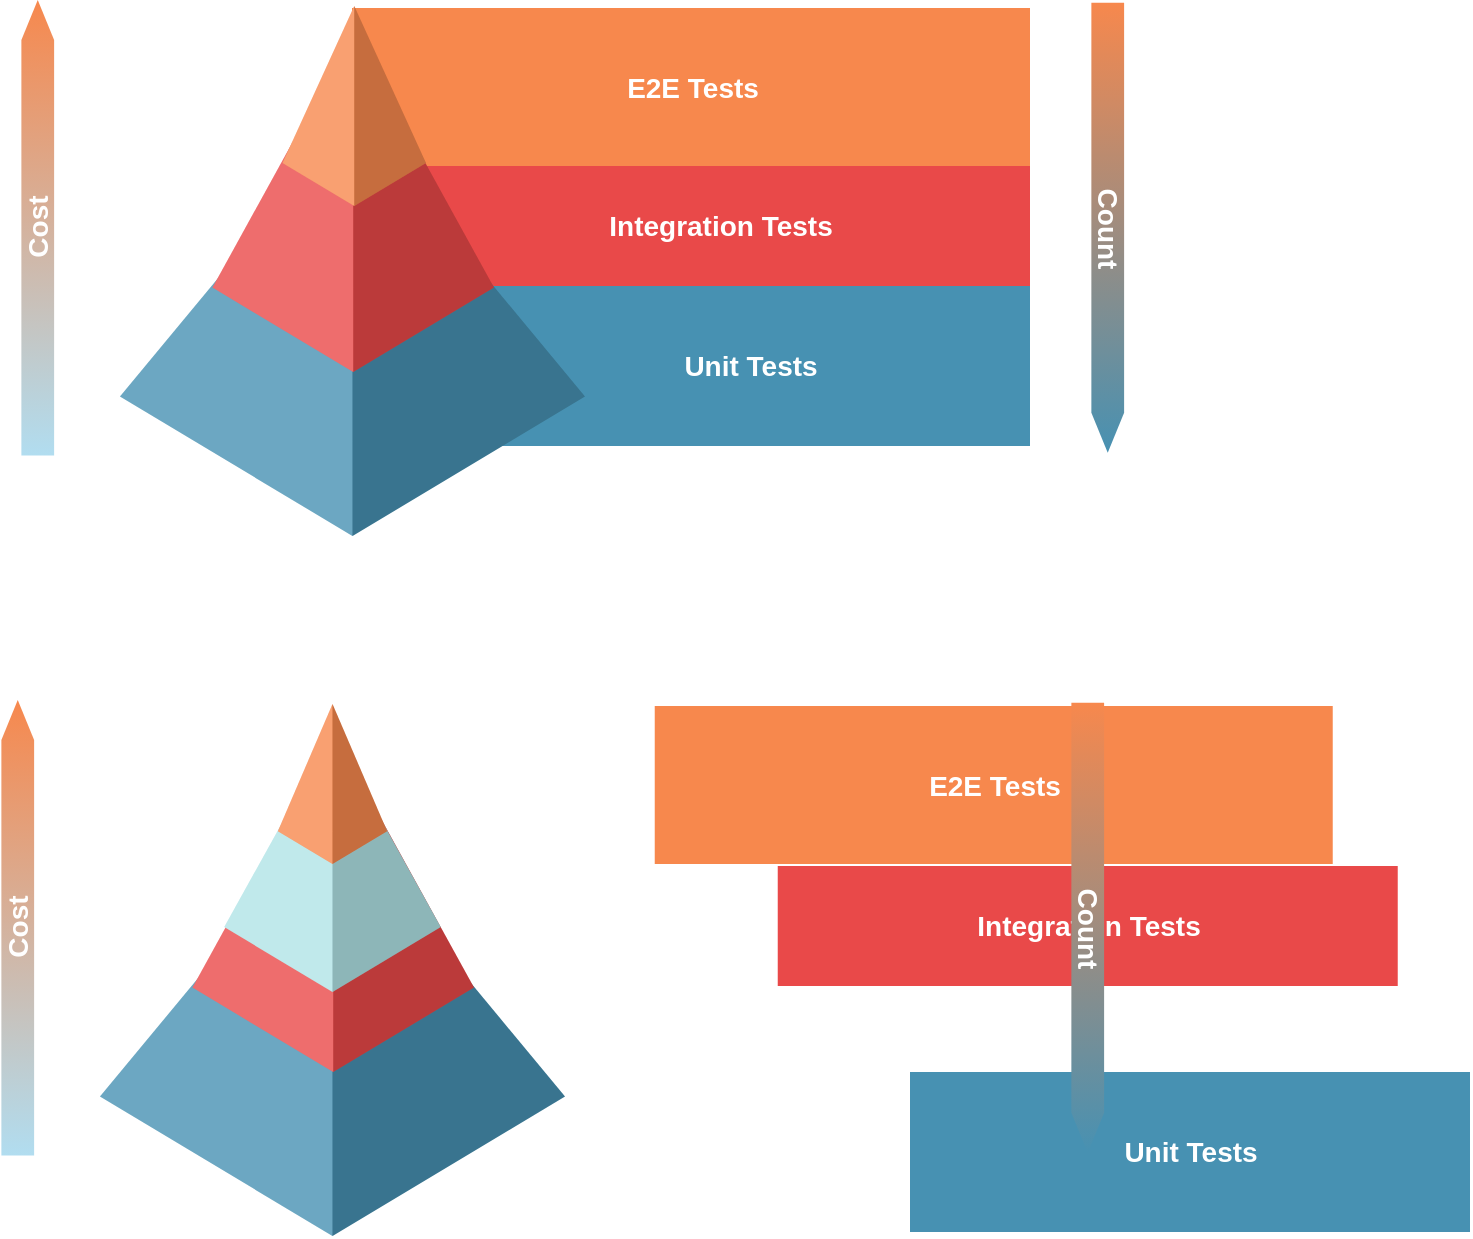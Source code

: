 <mxfile version="22.1.3" type="device">
  <diagram name="Seite-1" id="BMNhtv8eVmHdWGKZKepR">
    <mxGraphModel dx="1904" dy="397" grid="1" gridSize="10" guides="1" tooltips="1" connect="1" arrows="1" fold="1" page="1" pageScale="1" pageWidth="1169" pageHeight="827" math="0" shadow="0">
      <root>
        <mxCell id="0" />
        <mxCell id="1" parent="0" />
        <mxCell id="P61-HE-0GPKElV350ILD-80" value="E2E Tests" style="html=1;shape=mxgraph.infographic.ribbonSimple;notch1=0;notch2=0;fillColor=#f7884d;strokeColor=none;align=center;verticalAlign=middle;fontColor=#ffffff;fontSize=14;fontStyle=1;" vertex="1" parent="1">
          <mxGeometry x="-279" y="421" width="339" height="79" as="geometry" />
        </mxCell>
        <mxCell id="P61-HE-0GPKElV350ILD-51" value="Integration Tests" style="html=1;shape=mxgraph.infographic.ribbonSimple;notch1=0;notch2=0;fillColor=#e94949;strokeColor=none;align=center;verticalAlign=middle;fontColor=#ffffff;fontSize=14;fontStyle=1;" vertex="1" parent="1">
          <mxGeometry x="-250" y="500" width="310" height="60" as="geometry" />
        </mxCell>
        <mxCell id="P61-HE-0GPKElV350ILD-79" value="Unit Tests" style="html=1;shape=mxgraph.infographic.ribbonSimple;notch1=0;notch2=0;fillColor=#4791b2;strokeColor=none;align=center;verticalAlign=middle;fontColor=#ffffff;fontSize=14;fontStyle=1;" vertex="1" parent="1">
          <mxGeometry x="-220" y="560" width="280" height="80" as="geometry" />
        </mxCell>
        <mxCell id="P61-HE-0GPKElV350ILD-77" value="" style="verticalLabelPosition=bottom;verticalAlign=top;html=1;shape=mxgraph.infographic.shadedPyramid;fillColor=#4791b2;strokeColor=none;fontSize=10;labelPosition=center;align=center;shadow=0;gradientColor=none;" vertex="1" parent="1">
          <mxGeometry x="-395" y="475" width="232.5" height="210" as="geometry" />
        </mxCell>
        <mxCell id="P61-HE-0GPKElV350ILD-78" value="" style="verticalLabelPosition=bottom;verticalAlign=top;html=1;shape=mxgraph.infographic.shadedPyramid;fillColor=#e94949;strokeColor=none;fontSize=10;labelPosition=center;align=center;shadow=0;" vertex="1" parent="1">
          <mxGeometry x="-348.75" y="433" width="140.75" height="170" as="geometry" />
        </mxCell>
        <mxCell id="P61-HE-0GPKElV350ILD-75" value="" style="verticalLabelPosition=bottom;verticalAlign=top;html=1;shape=mxgraph.infographic.shadedPyramid;fillColor=#f7884d;strokeColor=none;fontSize=10;labelPosition=center;align=center;shadow=0;" vertex="1" parent="1">
          <mxGeometry x="-313.75" y="420" width="71.75" height="100" as="geometry" />
        </mxCell>
        <mxCell id="P61-HE-0GPKElV350ILD-81" value="&lt;font color=&quot;#ffffff&quot;&gt;Cost&lt;/font&gt;" style="html=1;shape=mxgraph.infographic.ribbonSimple;notch1=0;notch2=20;fillColor=#b1ddf0;strokeColor=none;align=center;verticalAlign=middle;fontSize=14;fontStyle=1;rotation=-90;gradientColor=#f7884d;gradientDirection=east;" vertex="1" parent="1">
          <mxGeometry x="-550" y="522.7" width="227.75" height="16.37" as="geometry" />
        </mxCell>
        <mxCell id="P61-HE-0GPKElV350ILD-82" value="&lt;font color=&quot;#ffffff&quot;&gt;Count&lt;/font&gt;" style="html=1;shape=mxgraph.infographic.ribbonSimple;notch1=0;notch2=20;fillColor=#f7884d;strokeColor=none;align=center;verticalAlign=middle;fontSize=14;fontStyle=1;rotation=90;gradientColor=#4791b2;gradientDirection=east;" vertex="1" parent="1">
          <mxGeometry x="-13.63" y="522.7" width="225" height="16.37" as="geometry" />
        </mxCell>
        <mxCell id="P61-HE-0GPKElV350ILD-84" value="E2E Tests" style="html=1;shape=mxgraph.infographic.ribbonSimple;notch1=0;notch2=0;fillColor=#f7884d;strokeColor=none;align=center;verticalAlign=middle;fontColor=#ffffff;fontSize=14;fontStyle=1;" vertex="1" parent="1">
          <mxGeometry x="-127.63" y="770" width="339" height="79" as="geometry" />
        </mxCell>
        <mxCell id="P61-HE-0GPKElV350ILD-85" value="Integration Tests" style="html=1;shape=mxgraph.infographic.ribbonSimple;notch1=0;notch2=0;fillColor=#e94949;strokeColor=none;align=center;verticalAlign=middle;fontColor=#ffffff;fontSize=14;fontStyle=1;" vertex="1" parent="1">
          <mxGeometry x="-66.13" y="850" width="310" height="60" as="geometry" />
        </mxCell>
        <mxCell id="P61-HE-0GPKElV350ILD-86" value="Unit Tests" style="html=1;shape=mxgraph.infographic.ribbonSimple;notch1=0;notch2=0;fillColor=#4791b2;strokeColor=none;align=center;verticalAlign=middle;fontColor=#ffffff;fontSize=14;fontStyle=1;" vertex="1" parent="1">
          <mxGeometry y="953" width="280" height="80" as="geometry" />
        </mxCell>
        <mxCell id="P61-HE-0GPKElV350ILD-87" value="" style="verticalLabelPosition=bottom;verticalAlign=top;html=1;shape=mxgraph.infographic.shadedPyramid;fillColor=#4791b2;strokeColor=none;fontSize=10;labelPosition=center;align=center;shadow=0;gradientColor=none;" vertex="1" parent="1">
          <mxGeometry x="-405" y="825" width="232.5" height="210" as="geometry" />
        </mxCell>
        <mxCell id="P61-HE-0GPKElV350ILD-88" value="" style="verticalLabelPosition=bottom;verticalAlign=top;html=1;shape=mxgraph.infographic.shadedPyramid;fillColor=#e94949;strokeColor=none;fontSize=10;labelPosition=center;align=center;shadow=0;" vertex="1" parent="1">
          <mxGeometry x="-358.75" y="783" width="140.75" height="170" as="geometry" />
        </mxCell>
        <mxCell id="P61-HE-0GPKElV350ILD-90" value="&lt;font color=&quot;#ffffff&quot;&gt;Cost&lt;/font&gt;" style="html=1;shape=mxgraph.infographic.ribbonSimple;notch1=0;notch2=20;fillColor=#b1ddf0;strokeColor=none;align=center;verticalAlign=middle;fontSize=14;fontStyle=1;rotation=-90;gradientColor=#f7884d;gradientDirection=east;" vertex="1" parent="1">
          <mxGeometry x="-560" y="872.7" width="227.75" height="16.37" as="geometry" />
        </mxCell>
        <mxCell id="P61-HE-0GPKElV350ILD-91" value="&lt;font color=&quot;#ffffff&quot;&gt;Count&lt;/font&gt;" style="html=1;shape=mxgraph.infographic.ribbonSimple;notch1=0;notch2=20;fillColor=#f7884d;strokeColor=none;align=center;verticalAlign=middle;fontSize=14;fontStyle=1;rotation=90;gradientColor=#4791b2;gradientDirection=east;" vertex="1" parent="1">
          <mxGeometry x="-23.63" y="872.7" width="225" height="16.37" as="geometry" />
        </mxCell>
        <mxCell id="P61-HE-0GPKElV350ILD-92" value="" style="verticalLabelPosition=bottom;verticalAlign=top;html=1;shape=mxgraph.infographic.shadedPyramid;fillColor=#b0e3e6;strokeColor=none;fontSize=10;labelPosition=center;align=center;shadow=0;" vertex="1" parent="1">
          <mxGeometry x="-342.87" y="783" width="108.25" height="130" as="geometry" />
        </mxCell>
        <mxCell id="P61-HE-0GPKElV350ILD-89" value="" style="verticalLabelPosition=bottom;verticalAlign=top;html=1;shape=mxgraph.infographic.shadedPyramid;fillColor=#f7884d;strokeColor=none;fontSize=10;labelPosition=center;align=center;shadow=0;" vertex="1" parent="1">
          <mxGeometry x="-316.06" y="769" width="54.63" height="80" as="geometry" />
        </mxCell>
      </root>
    </mxGraphModel>
  </diagram>
</mxfile>
